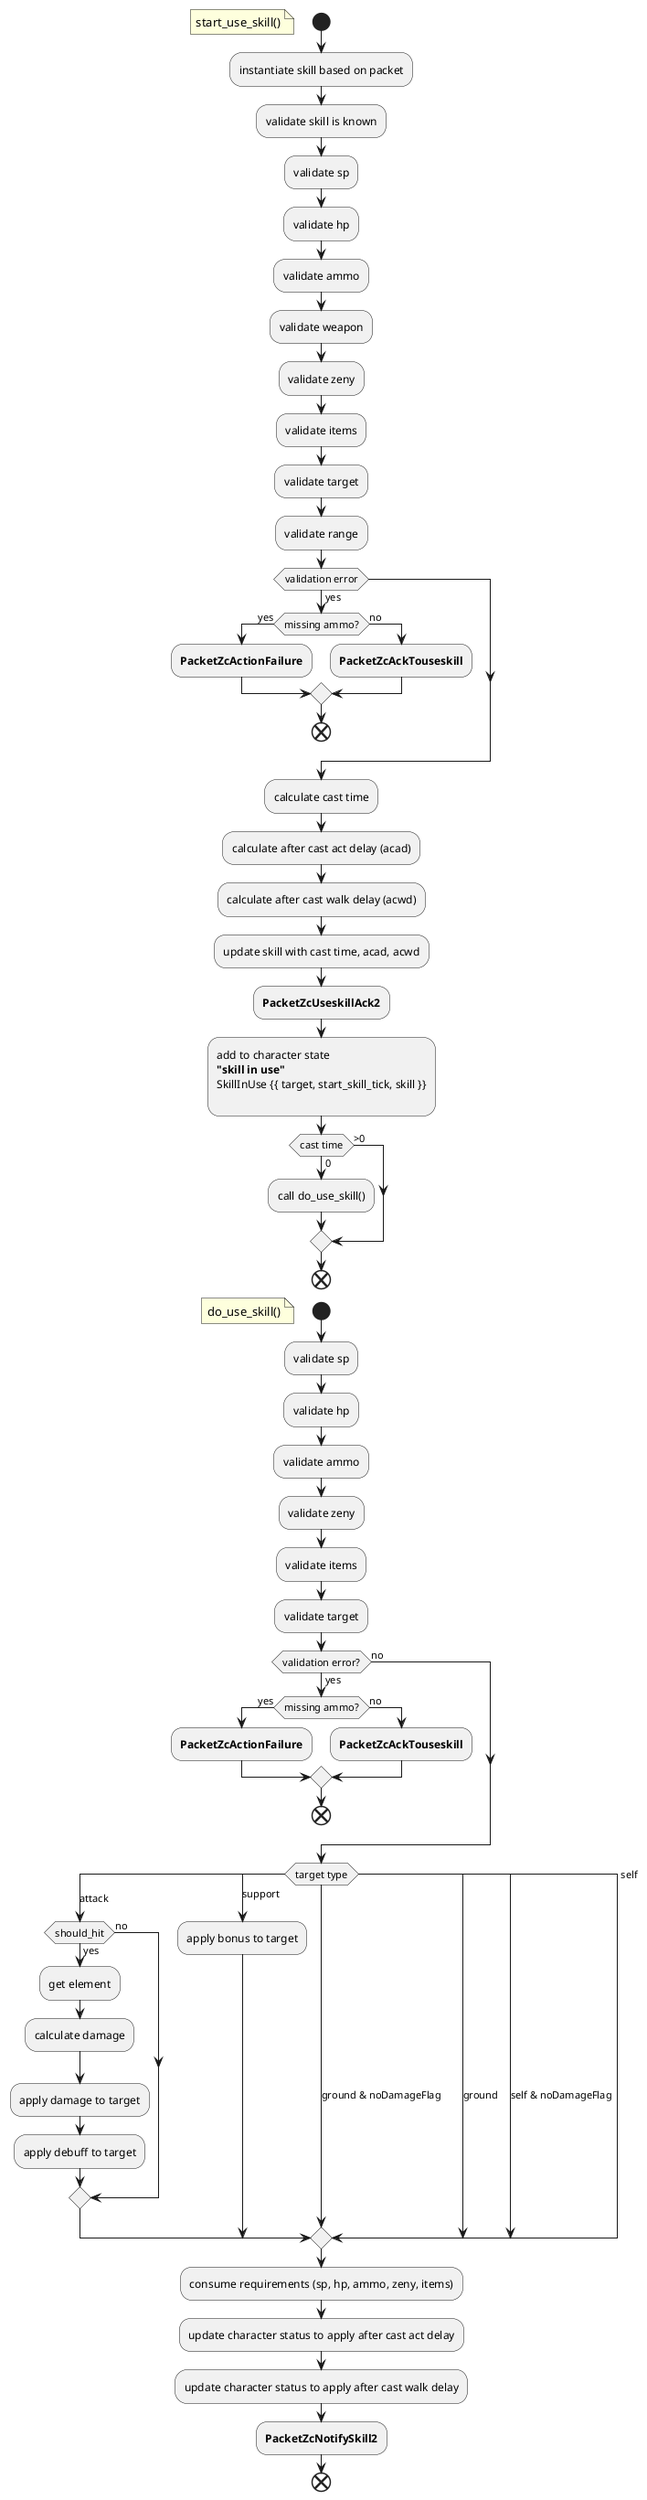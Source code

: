 @startuml
start;
floating note left: start_use_skill()

:instantiate skill based on packet;

:validate skill is known;
:validate sp;
:validate hp;
:validate ammo;
:validate weapon;
:validate zeny;
:validate items;
:validate target;
:validate range;

if (validation error) then (yes)
    if (missing ammo?) then (yes)
        :**PacketZcActionFailure**;

    else (no)
        :**PacketZcAckTouseskill**;
    endif
    end
endif

:calculate cast time;
:calculate after cast act delay (acad);
:calculate after cast walk delay (acwd);
:update skill with cast time, acad, acwd;
:**PacketZcUseskillAck2**;
:add to character state
**"skill in use"**
SkillInUse {{ target, start_skill_tick, skill }}
;

if (cast time) then (0)
    :call do_use_skill();
else(>0)
endif

end


start;
floating note left: do_use_skill()
:validate sp;
:validate hp;
:validate ammo;
:validate zeny;
:validate items;
:validate target;

if (validation error?) then (yes)
    if (missing ammo?) then (yes)
        :**PacketZcActionFailure**;
    else (no)
        :**PacketZcAckTouseskill**;
    endif
    end
    else(no)
endif

switch (target type)
case (attack)
  if (should_hit) then (yes)
          :get element;
          :calculate damage;
          :apply damage to target;
          :apply debuff to target;
          else (no)
      endif
case (support)
:apply bonus to target;
case (ground & noDamageFlag)
case (ground)
case (self & noDamageFlag)
case (self)
endswitch

:consume requirements (sp, hp, ammo, zeny, items);
:update character status to apply after cast act delay;
:update character status to apply after cast walk delay;

:**PacketZcNotifySkill2**;
end


@enduml

